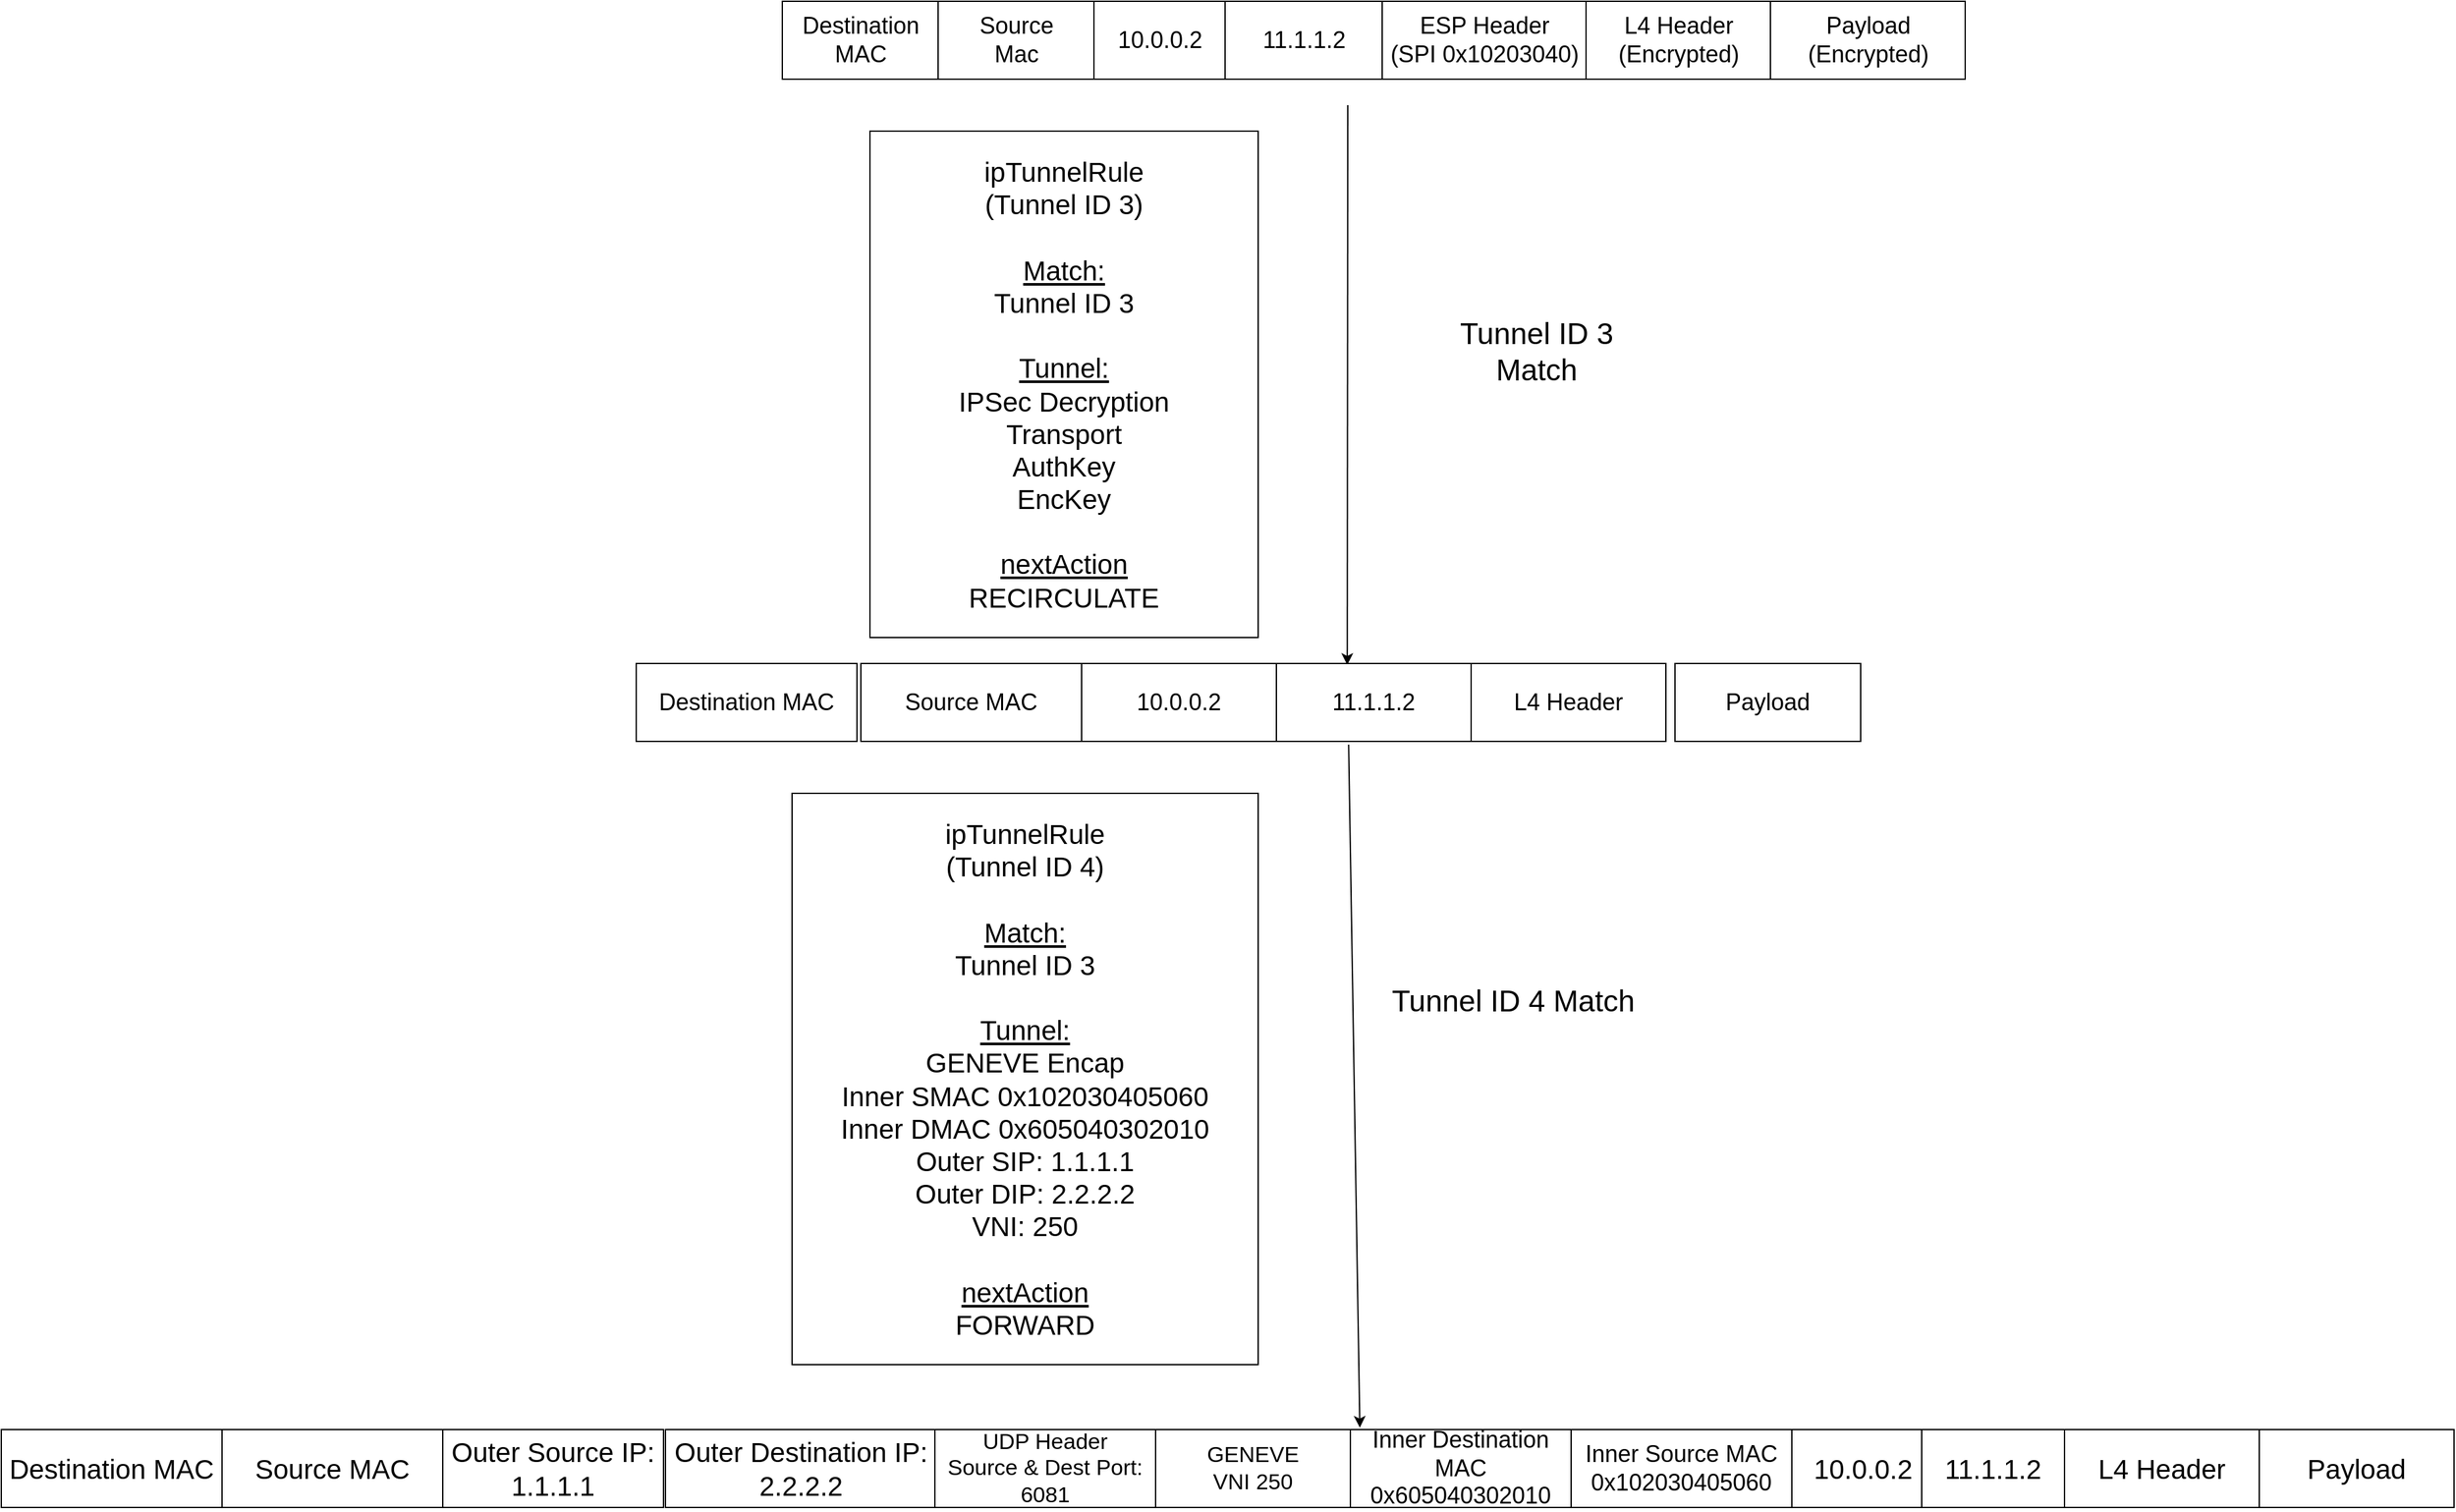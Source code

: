 <mxfile>
    <diagram id="V7hC7Ia_DJyM14xFZ34Q" name="Page-1">
        <mxGraphModel dx="2338" dy="1302" grid="1" gridSize="10" guides="1" tooltips="1" connect="1" arrows="1" fold="1" page="1" pageScale="1" pageWidth="850" pageHeight="1100" math="0" shadow="0">
            <root>
                <mxCell id="0"/>
                <mxCell id="1" parent="0"/>
                <mxCell id="2" value="10.0.0.2" style="rounded=0;whiteSpace=wrap;html=1;fontSize=21;" parent="1" vertex="1">
                    <mxGeometry x="1020" y="1230" width="110" height="60" as="geometry"/>
                </mxCell>
                <mxCell id="4" value="Source MAC" style="rounded=0;whiteSpace=wrap;html=1;fontSize=21;" parent="1" vertex="1">
                    <mxGeometry x="-189" y="1230" width="170" height="60" as="geometry"/>
                </mxCell>
                <mxCell id="5" value="Destination MAC" style="rounded=0;whiteSpace=wrap;html=1;fontSize=21;" parent="1" vertex="1">
                    <mxGeometry x="-359" y="1230" width="170" height="60" as="geometry"/>
                </mxCell>
                <mxCell id="6" value="11.1.1.2" style="rounded=0;whiteSpace=wrap;html=1;fontSize=21;" parent="1" vertex="1">
                    <mxGeometry x="1120" y="1230" width="110" height="60" as="geometry"/>
                </mxCell>
                <mxCell id="15" value="L4 Header" style="rounded=0;whiteSpace=wrap;html=1;fontSize=21;" parent="1" vertex="1">
                    <mxGeometry x="1230" y="1230" width="150" height="60" as="geometry"/>
                </mxCell>
                <mxCell id="16" value="" style="endArrow=none;html=1;fontSize=26;entryX=0.371;entryY=1.042;entryDx=0;entryDy=0;entryPerimeter=0;endFill=0;startArrow=classic;startFill=1;exitX=0.043;exitY=-0.024;exitDx=0;exitDy=0;exitPerimeter=0;" parent="1" source="60" target="20" edge="1">
                    <mxGeometry width="50" height="50" relative="1" as="geometry">
                        <mxPoint x="698" y="1220" as="sourcePoint"/>
                        <mxPoint x="430" y="750" as="targetPoint"/>
                    </mxGeometry>
                </mxCell>
                <mxCell id="17" value="10.0.0.2" style="rounded=0;whiteSpace=wrap;html=1;fontSize=18;" parent="1" vertex="1">
                    <mxGeometry x="473" y="640" width="150" height="60" as="geometry"/>
                </mxCell>
                <mxCell id="18" value="Source MAC" style="rounded=0;whiteSpace=wrap;html=1;fontSize=18;" parent="1" vertex="1">
                    <mxGeometry x="303" y="640" width="170" height="60" as="geometry"/>
                </mxCell>
                <mxCell id="19" value="Destination MAC" style="rounded=0;whiteSpace=wrap;html=1;fontSize=18;" parent="1" vertex="1">
                    <mxGeometry x="130" y="640" width="170" height="60" as="geometry"/>
                </mxCell>
                <mxCell id="53" style="edgeStyle=none;html=1;exitX=0.364;exitY=0.019;exitDx=0;exitDy=0;exitPerimeter=0;endArrow=none;endFill=0;startArrow=classic;startFill=1;" parent="1" source="20" edge="1">
                    <mxGeometry relative="1" as="geometry">
                        <mxPoint x="678" y="210" as="targetPoint"/>
                    </mxGeometry>
                </mxCell>
                <mxCell id="20" value="11.1.1.2" style="rounded=0;whiteSpace=wrap;html=1;fontSize=18;" parent="1" vertex="1">
                    <mxGeometry x="623" y="640" width="150" height="60" as="geometry"/>
                </mxCell>
                <mxCell id="23" value="Payload" style="rounded=0;whiteSpace=wrap;html=1;fontSize=21;" parent="1" vertex="1">
                    <mxGeometry x="1380" y="1230" width="150" height="60" as="geometry"/>
                </mxCell>
                <mxCell id="29" value="L4 Header" style="rounded=0;whiteSpace=wrap;html=1;fontSize=18;" parent="1" vertex="1">
                    <mxGeometry x="773" y="640" width="150" height="60" as="geometry"/>
                </mxCell>
                <mxCell id="30" value="Payload" style="rounded=0;whiteSpace=wrap;html=1;fontSize=18;" parent="1" vertex="1">
                    <mxGeometry x="930" y="640" width="143" height="60" as="geometry"/>
                </mxCell>
                <mxCell id="36" value="10.0.0.2" style="rounded=0;whiteSpace=wrap;html=1;fontSize=18;" parent="1" vertex="1">
                    <mxGeometry x="482.5" y="130" width="101" height="60" as="geometry"/>
                </mxCell>
                <mxCell id="39" value="11.1.1.2" style="rounded=0;whiteSpace=wrap;html=1;fontSize=18;" parent="1" vertex="1">
                    <mxGeometry x="583.5" y="130" width="121" height="60" as="geometry"/>
                </mxCell>
                <mxCell id="40" value="ESP Header&lt;br style=&quot;font-size: 18px;&quot;&gt;(SPI 0x10203040)" style="rounded=0;whiteSpace=wrap;html=1;fontSize=18;" parent="1" vertex="1">
                    <mxGeometry x="704.5" y="130" width="157" height="60" as="geometry"/>
                </mxCell>
                <mxCell id="41" value="L4 Header&lt;br style=&quot;font-size: 18px;&quot;&gt;(Encrypted)" style="rounded=0;whiteSpace=wrap;html=1;fontSize=18;" parent="1" vertex="1">
                    <mxGeometry x="861.5" y="130" width="142" height="60" as="geometry"/>
                </mxCell>
                <mxCell id="42" value="Payload&lt;br style=&quot;font-size: 18px;&quot;&gt;(Encrypted)" style="rounded=0;whiteSpace=wrap;html=1;fontSize=18;" parent="1" vertex="1">
                    <mxGeometry x="1003.5" y="130" width="150" height="60" as="geometry"/>
                </mxCell>
                <mxCell id="47" value="&lt;font style=&quot;font-size: 21px&quot;&gt;ipTunnelRule&lt;br&gt;(Tunnel ID 3)&lt;br&gt;&lt;br&gt;&lt;u&gt;Match:&lt;br&gt;&lt;/u&gt;Tunnel ID 3&lt;br&gt;&lt;br&gt;&lt;u&gt;Tunnel:&lt;/u&gt;&lt;br&gt;IPSec Decryption&lt;br&gt;Transport&lt;br&gt;AuthKey&lt;br&gt;EncKey&lt;br&gt;&lt;br&gt;&lt;u&gt;nextAction&lt;br&gt;&lt;/u&gt;RECIRCULATE&lt;br&gt;&lt;/font&gt;" style="whiteSpace=wrap;html=1;" parent="1" vertex="1">
                    <mxGeometry x="310" y="230" width="299" height="390" as="geometry"/>
                </mxCell>
                <mxCell id="49" value="Source&lt;br style=&quot;font-size: 18px&quot;&gt;Mac" style="rounded=0;whiteSpace=wrap;html=1;fontSize=18;" parent="1" vertex="1">
                    <mxGeometry x="362.5" y="130" width="120" height="60" as="geometry"/>
                </mxCell>
                <mxCell id="50" value="Destination MAC" style="rounded=0;whiteSpace=wrap;html=1;fontSize=18;" parent="1" vertex="1">
                    <mxGeometry x="242.5" y="130" width="120" height="60" as="geometry"/>
                </mxCell>
                <mxCell id="54" value="&lt;font style=&quot;font-size: 23px&quot;&gt;Tunnel ID 3 &lt;br&gt;Match&lt;/font&gt;" style="text;html=1;align=center;verticalAlign=middle;resizable=0;points=[];autosize=1;strokeColor=none;fillColor=none;" parent="1" vertex="1">
                    <mxGeometry x="758" y="380" width="130" height="40" as="geometry"/>
                </mxCell>
                <mxCell id="55" value="&lt;font style=&quot;font-size: 21px&quot;&gt;ipTunnelRule&lt;br&gt;(Tunnel ID 4)&lt;br&gt;&lt;br&gt;&lt;u&gt;Match:&lt;br&gt;&lt;/u&gt;Tunnel ID 3&lt;br&gt;&lt;br&gt;&lt;u&gt;Tunnel:&lt;/u&gt;&lt;br&gt;GENEVE Encap&lt;br&gt;Inner SMAC 0x102030405060&lt;br&gt;Inner DMAC 0x605040302010&lt;br&gt;Outer SIP: 1.1.1.1&lt;br&gt;Outer DIP: 2.2.2.2&lt;br&gt;VNI: 250&lt;br&gt;&lt;br&gt;&lt;u&gt;nextAction&lt;br&gt;&lt;/u&gt;FORWARD&lt;br&gt;&lt;/font&gt;" style="whiteSpace=wrap;html=1;" parent="1" vertex="1">
                    <mxGeometry x="250" y="740" width="359" height="440" as="geometry"/>
                </mxCell>
                <mxCell id="56" value="&lt;font style=&quot;font-size: 23px&quot;&gt;Tunnel ID 4 Match&lt;/font&gt;" style="text;html=1;align=center;verticalAlign=middle;resizable=0;points=[];autosize=1;strokeColor=none;fillColor=none;strokeWidth=5;" parent="1" vertex="1">
                    <mxGeometry x="704.5" y="890" width="200" height="20" as="geometry"/>
                </mxCell>
                <mxCell id="57" value="Outer Source IP:&lt;br&gt;1.1.1.1" style="rounded=0;whiteSpace=wrap;html=1;fontSize=21;" parent="1" vertex="1">
                    <mxGeometry x="-19" y="1230" width="170" height="60" as="geometry"/>
                </mxCell>
                <mxCell id="58" value="Outer Destination IP:&lt;br&gt;2.2.2.2" style="rounded=0;whiteSpace=wrap;html=1;fontSize=21;" parent="1" vertex="1">
                    <mxGeometry x="152.5" y="1230" width="207.5" height="60" as="geometry"/>
                </mxCell>
                <mxCell id="59" value="UDP Header&lt;br style=&quot;font-size: 17px;&quot;&gt;Source &amp;amp; Dest Port:&lt;br style=&quot;font-size: 17px;&quot;&gt;6081" style="rounded=0;whiteSpace=wrap;html=1;fontSize=17;" parent="1" vertex="1">
                    <mxGeometry x="360" y="1230" width="170" height="60" as="geometry"/>
                </mxCell>
                <mxCell id="60" value="Inner Destination MAC&lt;br&gt;0x605040302010" style="rounded=0;whiteSpace=wrap;html=1;fontSize=18;" parent="1" vertex="1">
                    <mxGeometry x="680" y="1230" width="170" height="60" as="geometry"/>
                </mxCell>
                <mxCell id="61" value="GENEVE&lt;br&gt;VNI 250" style="rounded=0;whiteSpace=wrap;html=1;fontSize=17;" parent="1" vertex="1">
                    <mxGeometry x="530" y="1230" width="150" height="60" as="geometry"/>
                </mxCell>
                <mxCell id="62" value="Inner Source MAC 0x102030405060" style="rounded=0;whiteSpace=wrap;html=1;fontSize=18;" parent="1" vertex="1">
                    <mxGeometry x="850" y="1230" width="170" height="60" as="geometry"/>
                </mxCell>
            </root>
        </mxGraphModel>
    </diagram>
</mxfile>